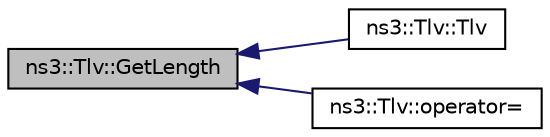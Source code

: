 digraph "ns3::Tlv::GetLength"
{
  edge [fontname="Helvetica",fontsize="10",labelfontname="Helvetica",labelfontsize="10"];
  node [fontname="Helvetica",fontsize="10",shape=record];
  rankdir="LR";
  Node1 [label="ns3::Tlv::GetLength",height=0.2,width=0.4,color="black", fillcolor="grey75", style="filled", fontcolor="black"];
  Node1 -> Node2 [dir="back",color="midnightblue",fontsize="10",style="solid"];
  Node2 [label="ns3::Tlv::Tlv",height=0.2,width=0.4,color="black", fillcolor="white", style="filled",URL="$d1/d1e/classns3_1_1Tlv.html#a8c43e2ab3dc1e155ffada0d0cc511fde",tooltip="type conversion operator "];
  Node1 -> Node3 [dir="back",color="midnightblue",fontsize="10",style="solid"];
  Node3 [label="ns3::Tlv::operator=",height=0.2,width=0.4,color="black", fillcolor="white", style="filled",URL="$d1/d1e/classns3_1_1Tlv.html#a461def57cfa930e7687bc4bc68e594d2",tooltip="assignment operator "];
}
